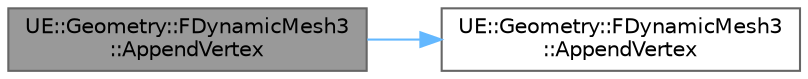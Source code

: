 digraph "UE::Geometry::FDynamicMesh3::AppendVertex"
{
 // INTERACTIVE_SVG=YES
 // LATEX_PDF_SIZE
  bgcolor="transparent";
  edge [fontname=Helvetica,fontsize=10,labelfontname=Helvetica,labelfontsize=10];
  node [fontname=Helvetica,fontsize=10,shape=box,height=0.2,width=0.4];
  rankdir="LR";
  Node1 [id="Node000001",label="UE::Geometry::FDynamicMesh3\l::AppendVertex",height=0.2,width=0.4,color="gray40", fillcolor="grey60", style="filled", fontcolor="black",tooltip="Append vertex at position, returns vid."];
  Node1 -> Node2 [id="edge1_Node000001_Node000002",color="steelblue1",style="solid",tooltip=" "];
  Node2 [id="Node000002",label="UE::Geometry::FDynamicMesh3\l::AppendVertex",height=0.2,width=0.4,color="grey40", fillcolor="white", style="filled",URL="$d2/d27/classUE_1_1Geometry_1_1FDynamicMesh3.html#af4fa61f9775caecd97ad682c8fcf0748",tooltip="Append vertex at position and other fields, returns vid."];
}

